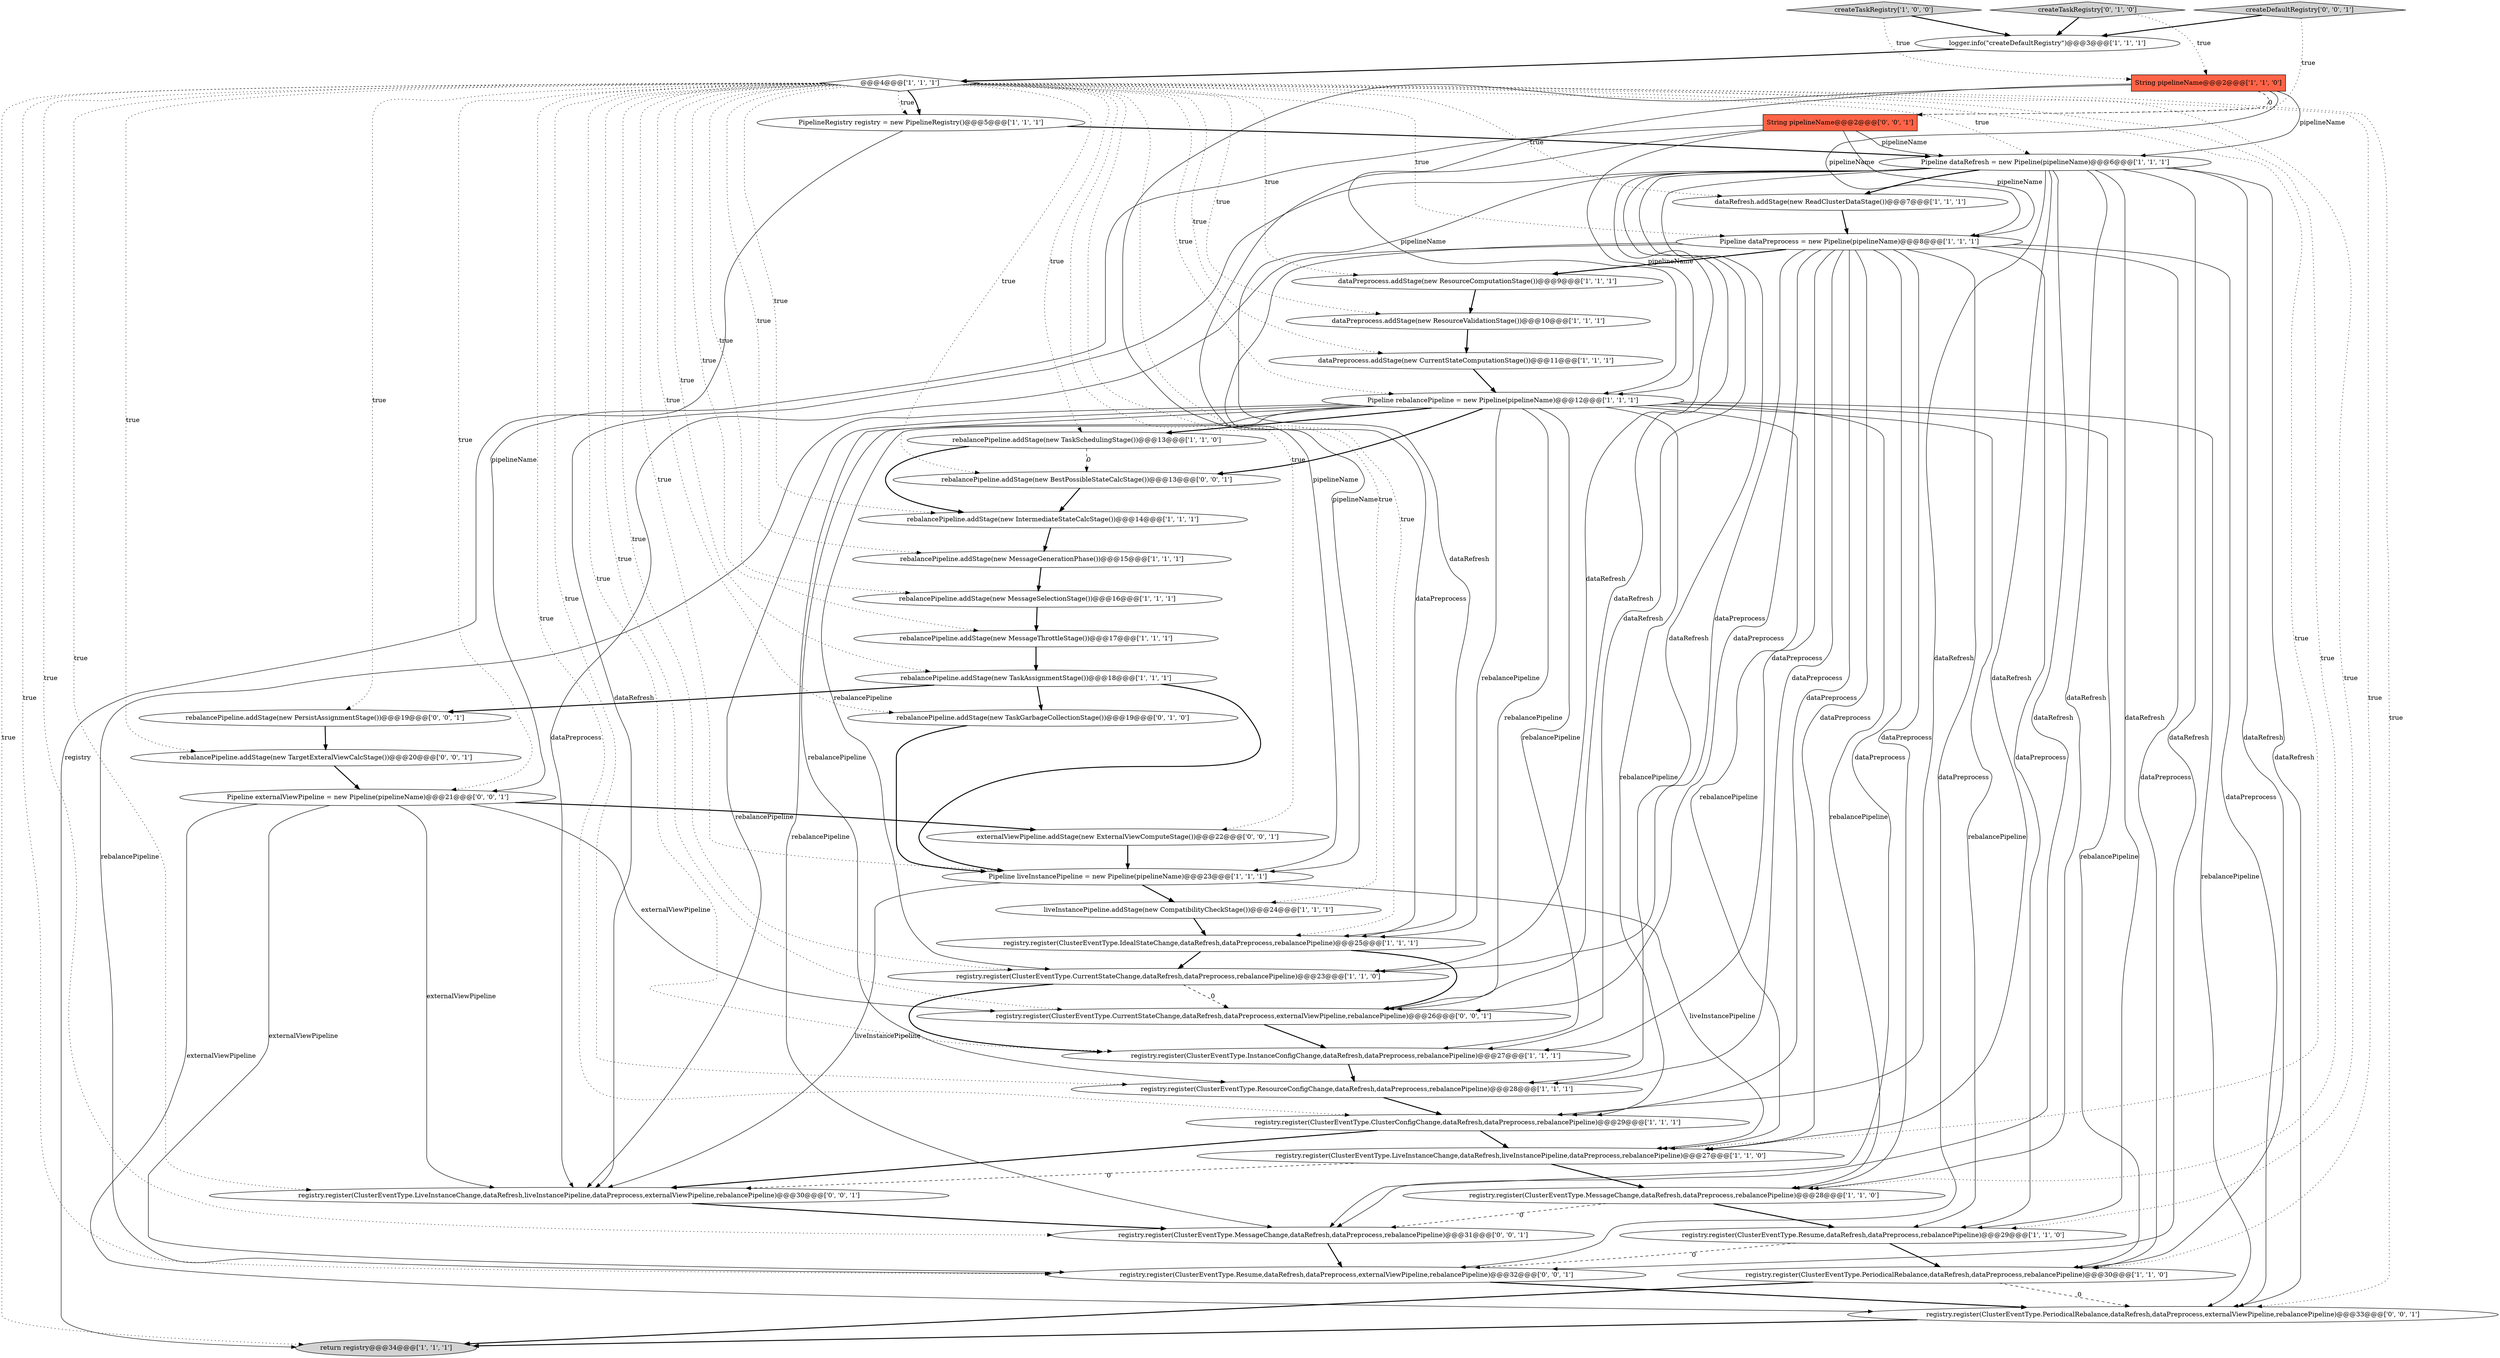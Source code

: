 digraph {
18 [style = filled, label = "registry.register(ClusterEventType.IdealStateChange,dataRefresh,dataPreprocess,rebalancePipeline)@@@25@@@['1', '1', '1']", fillcolor = white, shape = ellipse image = "AAA0AAABBB1BBB"];
23 [style = filled, label = "registry.register(ClusterEventType.InstanceConfigChange,dataRefresh,dataPreprocess,rebalancePipeline)@@@27@@@['1', '1', '1']", fillcolor = white, shape = ellipse image = "AAA0AAABBB1BBB"];
29 [style = filled, label = "createTaskRegistry['1', '0', '0']", fillcolor = lightgray, shape = diamond image = "AAA0AAABBB1BBB"];
1 [style = filled, label = "registry.register(ClusterEventType.Resume,dataRefresh,dataPreprocess,rebalancePipeline)@@@29@@@['1', '1', '0']", fillcolor = white, shape = ellipse image = "AAA0AAABBB1BBB"];
35 [style = filled, label = "registry.register(ClusterEventType.Resume,dataRefresh,dataPreprocess,externalViewPipeline,rebalancePipeline)@@@32@@@['0', '0', '1']", fillcolor = white, shape = ellipse image = "AAA0AAABBB3BBB"];
33 [style = filled, label = "registry.register(ClusterEventType.LiveInstanceChange,dataRefresh,liveInstancePipeline,dataPreprocess,externalViewPipeline,rebalancePipeline)@@@30@@@['0', '0', '1']", fillcolor = white, shape = ellipse image = "AAA0AAABBB3BBB"];
27 [style = filled, label = "rebalancePipeline.addStage(new TaskAssignmentStage())@@@18@@@['1', '1', '1']", fillcolor = white, shape = ellipse image = "AAA0AAABBB1BBB"];
3 [style = filled, label = "Pipeline dataPreprocess = new Pipeline(pipelineName)@@@8@@@['1', '1', '1']", fillcolor = white, shape = ellipse image = "AAA0AAABBB1BBB"];
8 [style = filled, label = "String pipelineName@@@2@@@['1', '1', '0']", fillcolor = tomato, shape = box image = "AAA0AAABBB1BBB"];
4 [style = filled, label = "registry.register(ClusterEventType.CurrentStateChange,dataRefresh,dataPreprocess,rebalancePipeline)@@@23@@@['1', '1', '0']", fillcolor = white, shape = ellipse image = "AAA0AAABBB1BBB"];
2 [style = filled, label = "Pipeline dataRefresh = new Pipeline(pipelineName)@@@6@@@['1', '1', '1']", fillcolor = white, shape = ellipse image = "AAA0AAABBB1BBB"];
11 [style = filled, label = "rebalancePipeline.addStage(new MessageGenerationPhase())@@@15@@@['1', '1', '1']", fillcolor = white, shape = ellipse image = "AAA0AAABBB1BBB"];
42 [style = filled, label = "rebalancePipeline.addStage(new BestPossibleStateCalcStage())@@@13@@@['0', '0', '1']", fillcolor = white, shape = ellipse image = "AAA0AAABBB3BBB"];
43 [style = filled, label = "externalViewPipeline.addStage(new ExternalViewComputeStage())@@@22@@@['0', '0', '1']", fillcolor = white, shape = ellipse image = "AAA0AAABBB3BBB"];
13 [style = filled, label = "registry.register(ClusterEventType.ClusterConfigChange,dataRefresh,dataPreprocess,rebalancePipeline)@@@29@@@['1', '1', '1']", fillcolor = white, shape = ellipse image = "AAA0AAABBB1BBB"];
10 [style = filled, label = "rebalancePipeline.addStage(new MessageSelectionStage())@@@16@@@['1', '1', '1']", fillcolor = white, shape = ellipse image = "AAA0AAABBB1BBB"];
14 [style = filled, label = "registry.register(ClusterEventType.PeriodicalRebalance,dataRefresh,dataPreprocess,rebalancePipeline)@@@30@@@['1', '1', '0']", fillcolor = white, shape = ellipse image = "AAA0AAABBB1BBB"];
21 [style = filled, label = "rebalancePipeline.addStage(new MessageThrottleStage())@@@17@@@['1', '1', '1']", fillcolor = white, shape = ellipse image = "AAA0AAABBB1BBB"];
31 [style = filled, label = "createTaskRegistry['0', '1', '0']", fillcolor = lightgray, shape = diamond image = "AAA0AAABBB2BBB"];
6 [style = filled, label = "rebalancePipeline.addStage(new IntermediateStateCalcStage())@@@14@@@['1', '1', '1']", fillcolor = white, shape = ellipse image = "AAA0AAABBB1BBB"];
37 [style = filled, label = "String pipelineName@@@2@@@['0', '0', '1']", fillcolor = tomato, shape = box image = "AAA0AAABBB3BBB"];
24 [style = filled, label = "dataRefresh.addStage(new ReadClusterDataStage())@@@7@@@['1', '1', '1']", fillcolor = white, shape = ellipse image = "AAA0AAABBB1BBB"];
22 [style = filled, label = "@@@4@@@['1', '1', '1']", fillcolor = white, shape = diamond image = "AAA0AAABBB1BBB"];
40 [style = filled, label = "registry.register(ClusterEventType.PeriodicalRebalance,dataRefresh,dataPreprocess,externalViewPipeline,rebalancePipeline)@@@33@@@['0', '0', '1']", fillcolor = white, shape = ellipse image = "AAA0AAABBB3BBB"];
41 [style = filled, label = "rebalancePipeline.addStage(new PersistAssignmentStage())@@@19@@@['0', '0', '1']", fillcolor = white, shape = ellipse image = "AAA0AAABBB3BBB"];
7 [style = filled, label = "registry.register(ClusterEventType.ResourceConfigChange,dataRefresh,dataPreprocess,rebalancePipeline)@@@28@@@['1', '1', '1']", fillcolor = white, shape = ellipse image = "AAA0AAABBB1BBB"];
15 [style = filled, label = "Pipeline liveInstancePipeline = new Pipeline(pipelineName)@@@23@@@['1', '1', '1']", fillcolor = white, shape = ellipse image = "AAA0AAABBB1BBB"];
20 [style = filled, label = "registry.register(ClusterEventType.LiveInstanceChange,dataRefresh,liveInstancePipeline,dataPreprocess,rebalancePipeline)@@@27@@@['1', '1', '0']", fillcolor = white, shape = ellipse image = "AAA0AAABBB1BBB"];
34 [style = filled, label = "rebalancePipeline.addStage(new TargetExteralViewCalcStage())@@@20@@@['0', '0', '1']", fillcolor = white, shape = ellipse image = "AAA0AAABBB3BBB"];
39 [style = filled, label = "createDefaultRegistry['0', '0', '1']", fillcolor = lightgray, shape = diamond image = "AAA0AAABBB3BBB"];
5 [style = filled, label = "PipelineRegistry registry = new PipelineRegistry()@@@5@@@['1', '1', '1']", fillcolor = white, shape = ellipse image = "AAA0AAABBB1BBB"];
28 [style = filled, label = "logger.info(\"createDefaultRegistry\")@@@3@@@['1', '1', '1']", fillcolor = white, shape = ellipse image = "AAA0AAABBB1BBB"];
12 [style = filled, label = "dataPreprocess.addStage(new ResourceValidationStage())@@@10@@@['1', '1', '1']", fillcolor = white, shape = ellipse image = "AAA0AAABBB1BBB"];
16 [style = filled, label = "dataPreprocess.addStage(new CurrentStateComputationStage())@@@11@@@['1', '1', '1']", fillcolor = white, shape = ellipse image = "AAA0AAABBB1BBB"];
26 [style = filled, label = "Pipeline rebalancePipeline = new Pipeline(pipelineName)@@@12@@@['1', '1', '1']", fillcolor = white, shape = ellipse image = "AAA0AAABBB1BBB"];
38 [style = filled, label = "registry.register(ClusterEventType.MessageChange,dataRefresh,dataPreprocess,rebalancePipeline)@@@31@@@['0', '0', '1']", fillcolor = white, shape = ellipse image = "AAA0AAABBB3BBB"];
19 [style = filled, label = "registry.register(ClusterEventType.MessageChange,dataRefresh,dataPreprocess,rebalancePipeline)@@@28@@@['1', '1', '0']", fillcolor = white, shape = ellipse image = "AAA0AAABBB1BBB"];
36 [style = filled, label = "registry.register(ClusterEventType.CurrentStateChange,dataRefresh,dataPreprocess,externalViewPipeline,rebalancePipeline)@@@26@@@['0', '0', '1']", fillcolor = white, shape = ellipse image = "AAA0AAABBB3BBB"];
0 [style = filled, label = "liveInstancePipeline.addStage(new CompatibilityCheckStage())@@@24@@@['1', '1', '1']", fillcolor = white, shape = ellipse image = "AAA0AAABBB1BBB"];
25 [style = filled, label = "rebalancePipeline.addStage(new TaskSchedulingStage())@@@13@@@['1', '1', '0']", fillcolor = white, shape = ellipse image = "AAA0AAABBB1BBB"];
32 [style = filled, label = "Pipeline externalViewPipeline = new Pipeline(pipelineName)@@@21@@@['0', '0', '1']", fillcolor = white, shape = ellipse image = "AAA0AAABBB3BBB"];
9 [style = filled, label = "dataPreprocess.addStage(new ResourceComputationStage())@@@9@@@['1', '1', '1']", fillcolor = white, shape = ellipse image = "AAA0AAABBB1BBB"];
17 [style = filled, label = "return registry@@@34@@@['1', '1', '1']", fillcolor = lightgray, shape = ellipse image = "AAA0AAABBB1BBB"];
30 [style = filled, label = "rebalancePipeline.addStage(new TaskGarbageCollectionStage())@@@19@@@['0', '1', '0']", fillcolor = white, shape = ellipse image = "AAA1AAABBB2BBB"];
26->1 [style = solid, label="rebalancePipeline"];
26->7 [style = solid, label="rebalancePipeline"];
10->21 [style = bold, label=""];
37->2 [style = solid, label="pipelineName"];
32->36 [style = solid, label="externalViewPipeline"];
2->1 [style = solid, label="dataRefresh"];
2->35 [style = solid, label="dataRefresh"];
3->13 [style = solid, label="dataPreprocess"];
26->33 [style = solid, label="rebalancePipeline"];
22->30 [style = dotted, label="true"];
22->20 [style = dotted, label="true"];
26->23 [style = solid, label="rebalancePipeline"];
2->13 [style = solid, label="dataRefresh"];
22->11 [style = dotted, label="true"];
22->38 [style = dotted, label="true"];
3->33 [style = solid, label="dataPreprocess"];
12->16 [style = bold, label=""];
7->13 [style = bold, label=""];
28->22 [style = bold, label=""];
26->25 [style = bold, label=""];
15->0 [style = bold, label=""];
22->24 [style = dotted, label="true"];
2->40 [style = solid, label="dataRefresh"];
2->23 [style = solid, label="dataRefresh"];
3->9 [style = bold, label=""];
27->30 [style = bold, label=""];
22->6 [style = dotted, label="true"];
38->35 [style = bold, label=""];
4->23 [style = bold, label=""];
26->18 [style = solid, label="rebalancePipeline"];
41->34 [style = bold, label=""];
32->33 [style = solid, label="externalViewPipeline"];
13->20 [style = bold, label=""];
22->18 [style = dotted, label="true"];
3->36 [style = solid, label="dataPreprocess"];
22->33 [style = dotted, label="true"];
9->12 [style = bold, label=""];
22->15 [style = dotted, label="true"];
35->40 [style = bold, label=""];
14->17 [style = bold, label=""];
8->26 [style = solid, label="pipelineName"];
26->42 [style = bold, label=""];
37->15 [style = solid, label="pipelineName"];
6->11 [style = bold, label=""];
4->36 [style = dashed, label="0"];
3->18 [style = solid, label="dataPreprocess"];
3->23 [style = solid, label="dataPreprocess"];
1->14 [style = bold, label=""];
25->42 [style = dashed, label="0"];
2->38 [style = solid, label="dataRefresh"];
2->36 [style = solid, label="dataRefresh"];
43->15 [style = bold, label=""];
22->27 [style = dotted, label="true"];
8->15 [style = solid, label="pipelineName"];
22->25 [style = dotted, label="true"];
2->33 [style = solid, label="dataRefresh"];
22->41 [style = dotted, label="true"];
26->20 [style = solid, label="rebalancePipeline"];
15->33 [style = solid, label="liveInstancePipeline"];
22->36 [style = dotted, label="true"];
3->7 [style = solid, label="dataPreprocess"];
3->20 [style = solid, label="dataPreprocess"];
26->35 [style = solid, label="rebalancePipeline"];
3->1 [style = solid, label="dataPreprocess"];
22->1 [style = dotted, label="true"];
32->35 [style = solid, label="externalViewPipeline"];
3->38 [style = solid, label="dataPreprocess"];
2->24 [style = bold, label=""];
22->26 [style = dotted, label="true"];
37->26 [style = solid, label="pipelineName"];
37->32 [style = solid, label="pipelineName"];
15->20 [style = solid, label="liveInstancePipeline"];
31->28 [style = bold, label=""];
22->17 [style = dotted, label="true"];
27->41 [style = bold, label=""];
2->18 [style = solid, label="dataRefresh"];
22->23 [style = dotted, label="true"];
14->40 [style = dashed, label="0"];
22->40 [style = dotted, label="true"];
29->8 [style = dotted, label="true"];
31->8 [style = dotted, label="true"];
8->3 [style = solid, label="pipelineName"];
3->35 [style = solid, label="dataPreprocess"];
8->2 [style = solid, label="pipelineName"];
3->19 [style = solid, label="dataPreprocess"];
27->15 [style = bold, label=""];
19->38 [style = dashed, label="0"];
22->35 [style = dotted, label="true"];
20->19 [style = bold, label=""];
42->6 [style = bold, label=""];
11->10 [style = bold, label=""];
22->0 [style = dotted, label="true"];
5->17 [style = solid, label="registry"];
24->3 [style = bold, label=""];
33->38 [style = bold, label=""];
37->3 [style = solid, label="pipelineName"];
2->7 [style = solid, label="dataRefresh"];
22->3 [style = dotted, label="true"];
22->5 [style = dotted, label="true"];
22->13 [style = dotted, label="true"];
40->17 [style = bold, label=""];
26->19 [style = solid, label="rebalancePipeline"];
22->12 [style = dotted, label="true"];
25->6 [style = bold, label=""];
22->21 [style = dotted, label="true"];
5->2 [style = bold, label=""];
26->14 [style = solid, label="rebalancePipeline"];
32->43 [style = bold, label=""];
22->5 [style = bold, label=""];
22->19 [style = dotted, label="true"];
22->32 [style = dotted, label="true"];
39->28 [style = bold, label=""];
16->26 [style = bold, label=""];
19->1 [style = bold, label=""];
22->16 [style = dotted, label="true"];
22->43 [style = dotted, label="true"];
3->14 [style = solid, label="dataPreprocess"];
30->15 [style = bold, label=""];
3->4 [style = solid, label="dataPreprocess"];
2->20 [style = solid, label="dataRefresh"];
8->37 [style = dashed, label="0"];
29->28 [style = bold, label=""];
20->33 [style = dashed, label="0"];
22->9 [style = dotted, label="true"];
13->33 [style = bold, label=""];
26->38 [style = solid, label="rebalancePipeline"];
26->40 [style = solid, label="rebalancePipeline"];
2->4 [style = solid, label="dataRefresh"];
22->7 [style = dotted, label="true"];
36->23 [style = bold, label=""];
3->40 [style = solid, label="dataPreprocess"];
2->19 [style = solid, label="dataRefresh"];
22->2 [style = dotted, label="true"];
26->36 [style = solid, label="rebalancePipeline"];
32->40 [style = solid, label="externalViewPipeline"];
22->14 [style = dotted, label="true"];
22->34 [style = dotted, label="true"];
23->7 [style = bold, label=""];
22->42 [style = dotted, label="true"];
21->27 [style = bold, label=""];
39->37 [style = dotted, label="true"];
2->14 [style = solid, label="dataRefresh"];
22->10 [style = dotted, label="true"];
18->36 [style = bold, label=""];
1->35 [style = dashed, label="0"];
22->4 [style = dotted, label="true"];
26->13 [style = solid, label="rebalancePipeline"];
0->18 [style = bold, label=""];
18->4 [style = bold, label=""];
26->4 [style = solid, label="rebalancePipeline"];
34->32 [style = bold, label=""];
}
